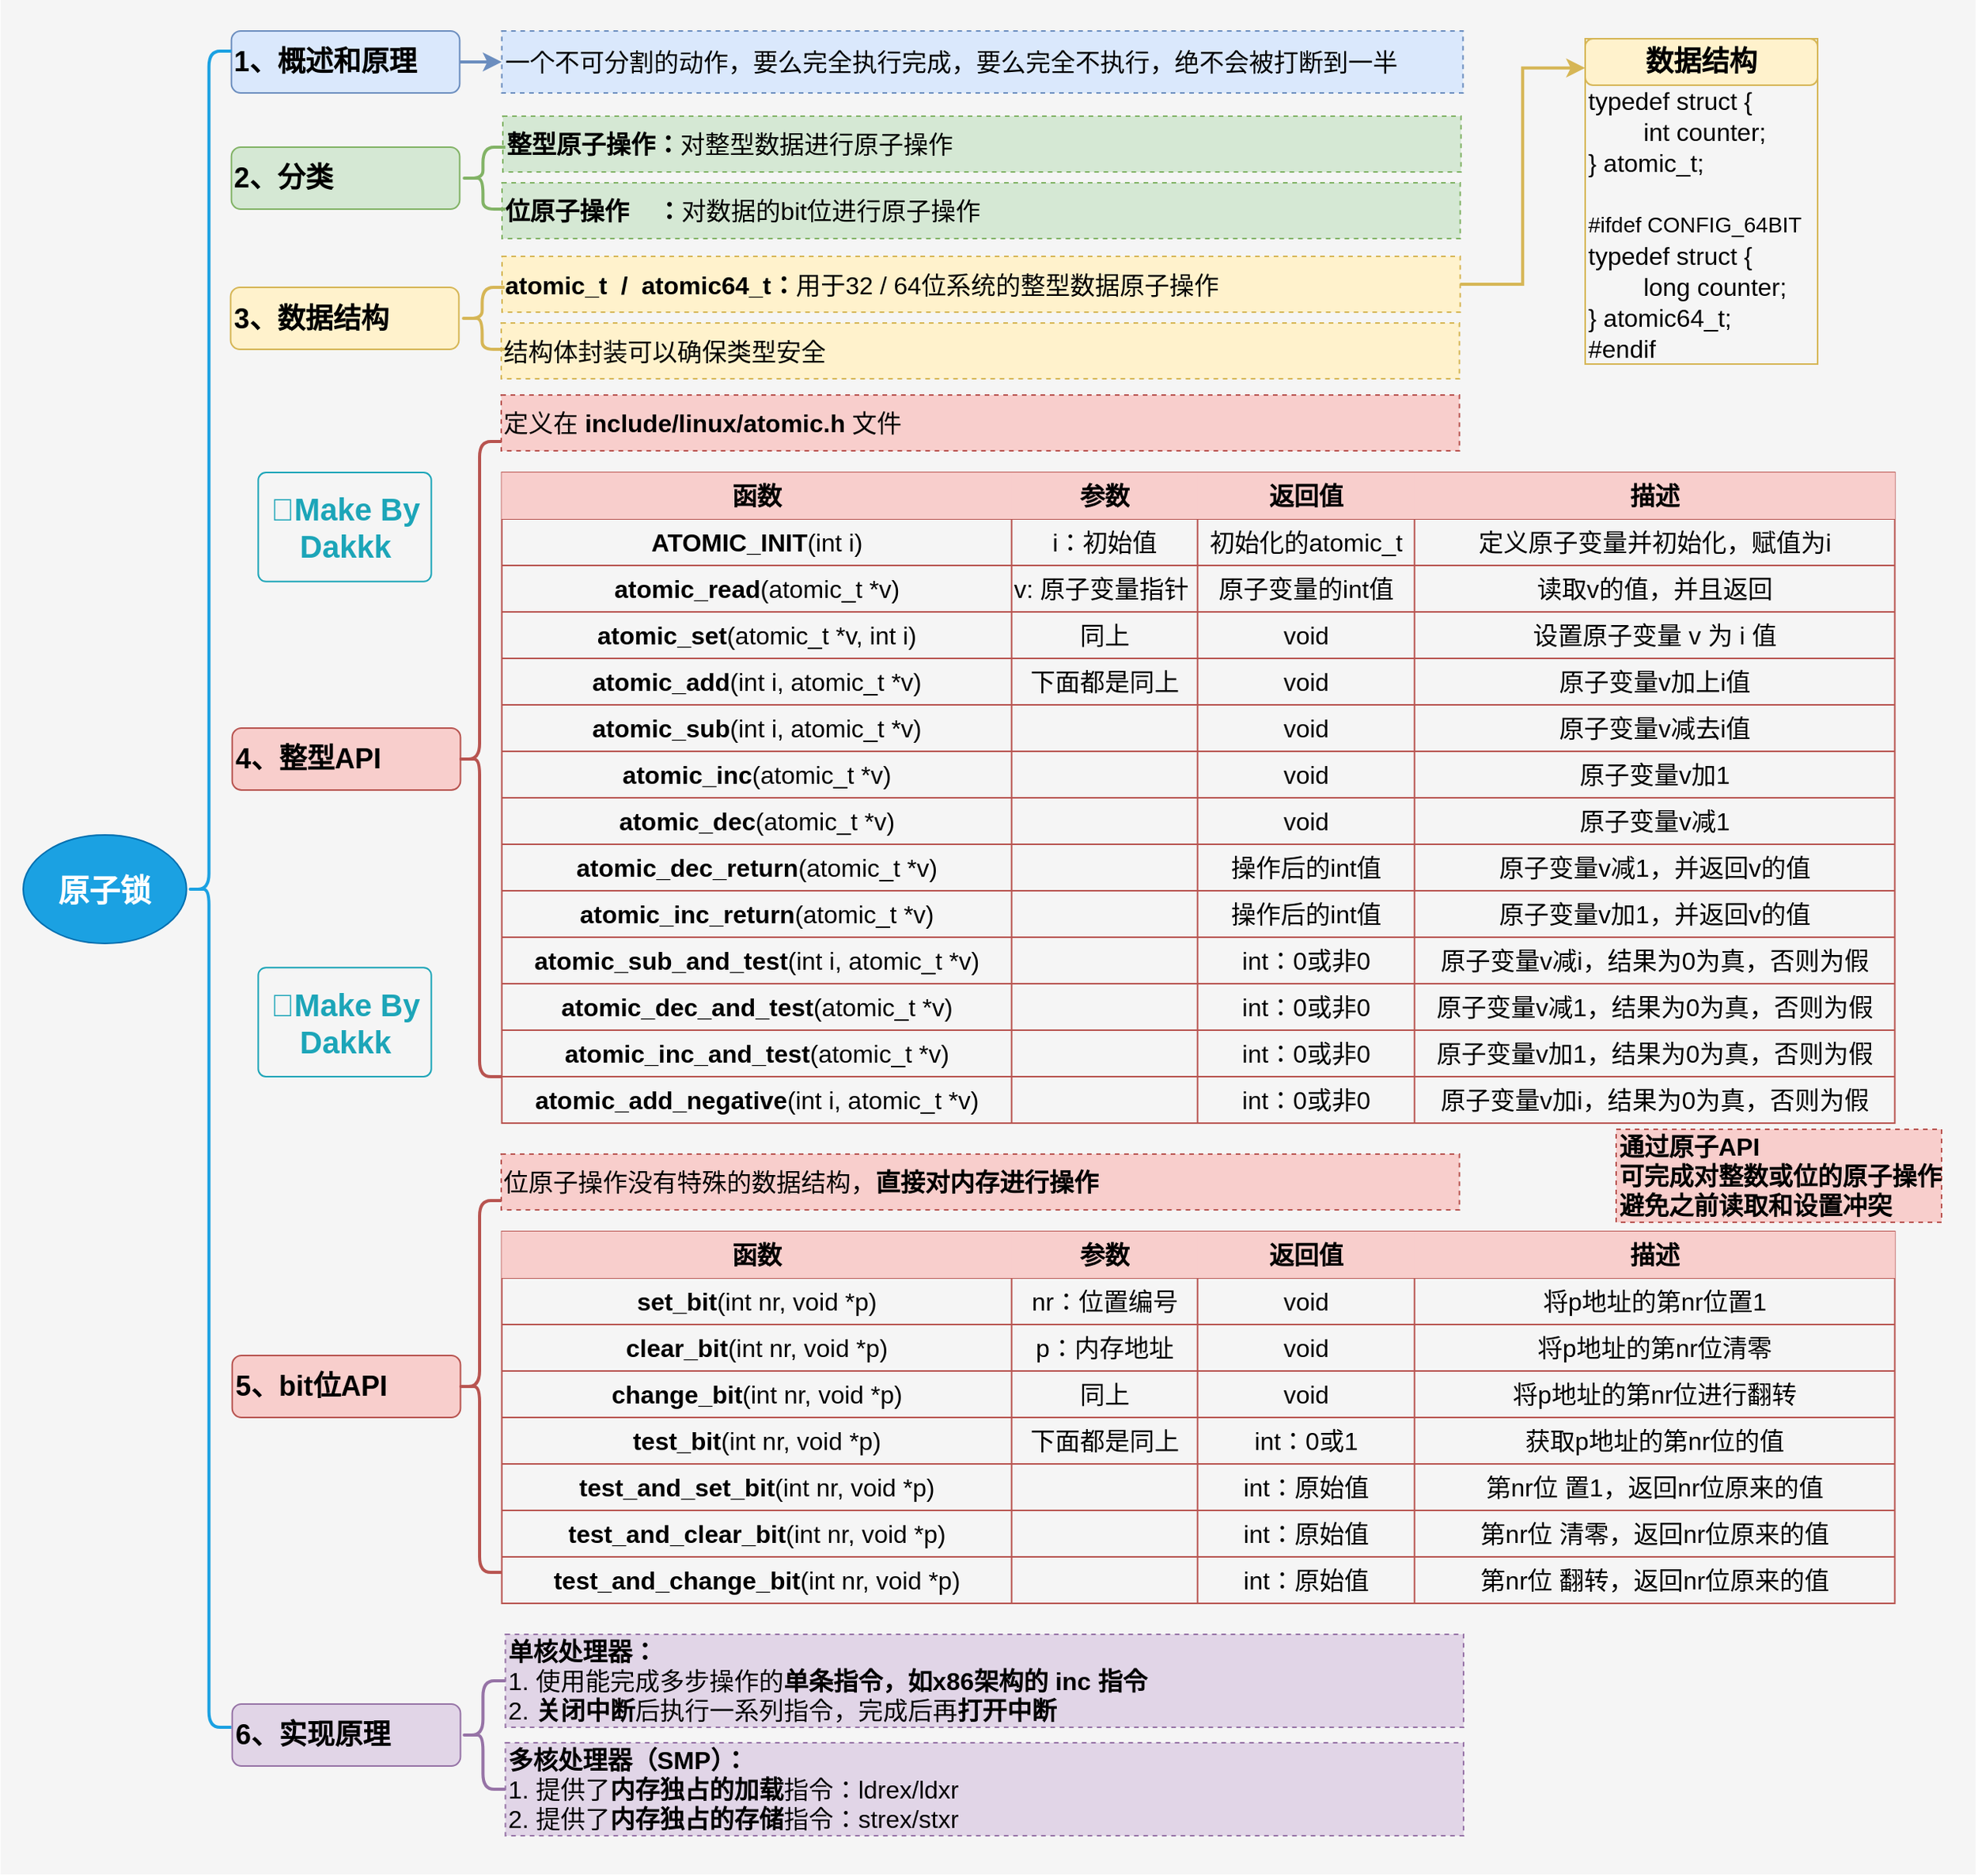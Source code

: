 <mxfile version="27.0.9">
  <diagram name="第 1 页" id="0YYJ3WNDVQ0fW1VofjjR">
    <mxGraphModel dx="2431" dy="1413" grid="1" gridSize="10" guides="1" tooltips="1" connect="1" arrows="1" fold="1" page="1" pageScale="1" pageWidth="1169" pageHeight="1654" math="0" shadow="0">
      <root>
        <mxCell id="0" />
        <mxCell id="1" parent="0" />
        <mxCell id="6PRzyqPz1Fcx_c-LDYBp-225" value="" style="rounded=0;whiteSpace=wrap;html=1;fillColor=#f5f5f5;fontColor=#333333;strokeColor=none;" vertex="1" parent="1">
          <mxGeometry x="85.34" y="110" width="1274.66" height="1210" as="geometry" />
        </mxCell>
        <mxCell id="6PRzyqPz1Fcx_c-LDYBp-34" style="edgeStyle=orthogonalEdgeStyle;rounded=0;orthogonalLoop=1;jettySize=auto;html=1;entryX=0;entryY=0.5;entryDx=0;entryDy=0;fillColor=#dae8fc;strokeColor=#6c8ebf;strokeWidth=2;" edge="1" parent="1" source="6PRzyqPz1Fcx_c-LDYBp-2" target="6PRzyqPz1Fcx_c-LDYBp-3">
          <mxGeometry relative="1" as="geometry" />
        </mxCell>
        <mxCell id="6PRzyqPz1Fcx_c-LDYBp-2" value="&lt;h2&gt;&lt;font style=&quot;font-size: 18px;&quot;&gt;1、概述和原理&lt;/font&gt;&lt;/h2&gt;" style="rounded=1;whiteSpace=wrap;html=1;fillColor=#dae8fc;strokeColor=#6c8ebf;fontStyle=1;align=left;" vertex="1" parent="1">
          <mxGeometry x="234.34" y="130" width="147.33" height="40" as="geometry" />
        </mxCell>
        <mxCell id="6PRzyqPz1Fcx_c-LDYBp-3" value="&lt;span style=&quot;font-size: 16px;&quot;&gt;一个不可分割的动作，要么完全执行完成，要么完全不执行，绝不会被打断到一半&lt;/span&gt;" style="text;html=1;align=left;verticalAlign=middle;whiteSpace=wrap;rounded=0;fillColor=#dae8fc;strokeColor=#6c8ebf;dashed=1;fontSize=14;" vertex="1" parent="1">
          <mxGeometry x="408.84" y="130" width="620.33" height="40" as="geometry" />
        </mxCell>
        <mxCell id="6PRzyqPz1Fcx_c-LDYBp-4" value="&lt;h1&gt;&lt;span style=&quot;font-size: 20px;&quot;&gt;原子锁&lt;/span&gt;&lt;/h1&gt;" style="ellipse;whiteSpace=wrap;html=1;fillColor=#1ba1e2;strokeColor=#006EAF;fontColor=#ffffff;fontStyle=1" vertex="1" parent="1">
          <mxGeometry x="100" y="649" width="105.34" height="70" as="geometry" />
        </mxCell>
        <mxCell id="6PRzyqPz1Fcx_c-LDYBp-5" value="" style="shape=curlyBracket;whiteSpace=wrap;html=1;rounded=1;labelPosition=left;verticalLabelPosition=middle;align=right;verticalAlign=middle;fillColor=#f5f5f5;strokeColor=#1BA1E2;strokeWidth=2;fontColor=#333333;" vertex="1" parent="1">
          <mxGeometry x="205.34" y="143" width="29" height="1082" as="geometry" />
        </mxCell>
        <mxCell id="6PRzyqPz1Fcx_c-LDYBp-8" value="&lt;h2&gt;4、整型API&lt;/h2&gt;" style="rounded=1;whiteSpace=wrap;html=1;fillColor=#f8cecc;strokeColor=#b85450;fontStyle=1;align=left;" vertex="1" parent="1">
          <mxGeometry x="234.85" y="580" width="147.33" height="40" as="geometry" />
        </mxCell>
        <mxCell id="6PRzyqPz1Fcx_c-LDYBp-10" value="" style="shape=curlyBracket;whiteSpace=wrap;html=1;rounded=1;labelPosition=left;verticalLabelPosition=middle;align=right;verticalAlign=middle;fillColor=#f8cecc;strokeColor=#b85450;strokeWidth=2;" vertex="1" parent="1">
          <mxGeometry x="380" y="395" width="29" height="410" as="geometry" />
        </mxCell>
        <mxCell id="6PRzyqPz1Fcx_c-LDYBp-11" value="&lt;font style=&quot;font-size: 20px;&quot;&gt;🌻Make By Dakkk&lt;/font&gt;" style="html=1;shadow=0;dashed=0;shape=mxgraph.bootstrap.rrect;rSize=5;strokeColor=#1CA5B8;strokeWidth=1;fillColor=none;fontColor=#1CA5B8;whiteSpace=wrap;align=center;verticalAlign=middle;spacingLeft=0;fontStyle=1;fontSize=16;spacing=5;" vertex="1" parent="1">
          <mxGeometry x="251.66" y="415" width="111.67" height="70.39" as="geometry" />
        </mxCell>
        <mxCell id="6PRzyqPz1Fcx_c-LDYBp-35" value="&lt;h2&gt;2、分类&lt;/h2&gt;" style="rounded=1;whiteSpace=wrap;html=1;fillColor=#d5e8d4;strokeColor=#82b366;fontStyle=1;align=left;" vertex="1" parent="1">
          <mxGeometry x="234.34" y="205" width="147.33" height="40" as="geometry" />
        </mxCell>
        <mxCell id="6PRzyqPz1Fcx_c-LDYBp-36" value="&lt;span style=&quot;font-size: 16px;&quot;&gt;&lt;b&gt;整型原子操作：&lt;/b&gt;对整型数据进行原子操作&lt;/span&gt;" style="text;html=1;align=left;verticalAlign=middle;whiteSpace=wrap;rounded=0;fillColor=#d5e8d4;strokeColor=#82b366;dashed=1;fontSize=14;" vertex="1" parent="1">
          <mxGeometry x="409.51" y="185" width="618.34" height="36" as="geometry" />
        </mxCell>
        <mxCell id="6PRzyqPz1Fcx_c-LDYBp-37" value="&lt;span style=&quot;font-size: 16px;&quot;&gt;&lt;b&gt;位原子操作&amp;nbsp; &amp;nbsp; ：&lt;/b&gt;对数据的bit位进行原子操作&lt;/span&gt;" style="text;html=1;align=left;verticalAlign=middle;whiteSpace=wrap;rounded=0;fillColor=#d5e8d4;strokeColor=#82b366;dashed=1;fontSize=14;" vertex="1" parent="1">
          <mxGeometry x="409.0" y="228" width="618.34" height="36" as="geometry" />
        </mxCell>
        <mxCell id="6PRzyqPz1Fcx_c-LDYBp-38" value="" style="shape=curlyBracket;whiteSpace=wrap;html=1;rounded=1;labelPosition=left;verticalLabelPosition=middle;align=right;verticalAlign=middle;fillColor=#d5e8d4;strokeColor=#82b366;strokeWidth=2;" vertex="1" parent="1">
          <mxGeometry x="382.18" y="205" width="29" height="40" as="geometry" />
        </mxCell>
        <mxCell id="6PRzyqPz1Fcx_c-LDYBp-39" value="&lt;h2&gt;3、数据结构&lt;/h2&gt;" style="rounded=1;whiteSpace=wrap;html=1;fillColor=#fff2cc;strokeColor=#d6b656;fontStyle=1;align=left;" vertex="1" parent="1">
          <mxGeometry x="233.83" y="295.5" width="147.33" height="40" as="geometry" />
        </mxCell>
        <mxCell id="6PRzyqPz1Fcx_c-LDYBp-40" value="&lt;span style=&quot;font-size: 16px;&quot;&gt;&lt;b&gt;atomic_t&amp;nbsp; /&amp;nbsp;&amp;nbsp;&lt;/b&gt;&lt;/span&gt;&lt;b style=&quot;font-size: 16px;&quot;&gt;atomic64_t&lt;/b&gt;&lt;span style=&quot;font-size: 16px;&quot;&gt;&lt;b&gt;：&lt;/b&gt;用于32 / 64位系统的整型数据原子操作&lt;/span&gt;" style="text;html=1;align=left;verticalAlign=middle;whiteSpace=wrap;rounded=0;fillColor=#fff2cc;strokeColor=#d6b656;dashed=1;fontSize=14;" vertex="1" parent="1">
          <mxGeometry x="409.0" y="275.5" width="618.34" height="36" as="geometry" />
        </mxCell>
        <mxCell id="6PRzyqPz1Fcx_c-LDYBp-41" value="&lt;span style=&quot;font-size: 16px;&quot;&gt;结构体封装可以确保类型安全&lt;/span&gt;" style="text;html=1;align=left;verticalAlign=middle;whiteSpace=wrap;rounded=0;fillColor=#fff2cc;strokeColor=#d6b656;dashed=1;fontSize=14;" vertex="1" parent="1">
          <mxGeometry x="408.49" y="318.5" width="618.34" height="36" as="geometry" />
        </mxCell>
        <mxCell id="6PRzyqPz1Fcx_c-LDYBp-42" value="" style="shape=curlyBracket;whiteSpace=wrap;html=1;rounded=1;labelPosition=left;verticalLabelPosition=middle;align=right;verticalAlign=middle;fillColor=#fff2cc;strokeColor=#d6b656;strokeWidth=2;" vertex="1" parent="1">
          <mxGeometry x="381.67" y="295.5" width="29" height="40" as="geometry" />
        </mxCell>
        <mxCell id="6PRzyqPz1Fcx_c-LDYBp-43" value="" style="rounded=0;whiteSpace=wrap;html=1;fillColor=none;strokeColor=#d6b656;" vertex="1" parent="1">
          <mxGeometry x="1108" y="135" width="150" height="210" as="geometry" />
        </mxCell>
        <mxCell id="6PRzyqPz1Fcx_c-LDYBp-44" value="&lt;span style=&quot;font-size: 18px;&quot;&gt;数据结构&lt;/span&gt;" style="html=1;shadow=0;dashed=0;shape=mxgraph.bootstrap.rrect;rSize=5;strokeColor=#d6b656;strokeWidth=1;fillColor=#fff2cc;whiteSpace=wrap;align=center;verticalAlign=middle;spacingLeft=0;fontStyle=1;fontSize=14;spacing=5;" vertex="1" parent="1">
          <mxGeometry x="1108" y="135" width="150" height="30" as="geometry" />
        </mxCell>
        <mxCell id="6PRzyqPz1Fcx_c-LDYBp-45" value="&lt;span style=&quot;font-size: 16px;&quot;&gt;typedef struct {&lt;/span&gt;" style="text;html=1;align=left;verticalAlign=middle;whiteSpace=wrap;rounded=0;dashed=1;fontSize=14;" vertex="1" parent="1">
          <mxGeometry x="1108" y="165" width="150" height="20" as="geometry" />
        </mxCell>
        <mxCell id="6PRzyqPz1Fcx_c-LDYBp-47" value="#ifdef CONFIG_64BIT" style="text;html=1;align=left;verticalAlign=middle;whiteSpace=wrap;rounded=0;dashed=1;fontSize=14;" vertex="1" parent="1">
          <mxGeometry x="1108" y="245" width="150" height="20" as="geometry" />
        </mxCell>
        <mxCell id="6PRzyqPz1Fcx_c-LDYBp-48" value="&lt;span style=&quot;font-size: 16px; white-space: pre;&quot;&gt;&lt;span style=&quot;white-space: pre;&quot;&gt;&#x9;&lt;/span&gt;long counter;&lt;/span&gt;" style="text;html=1;align=left;verticalAlign=middle;whiteSpace=wrap;rounded=0;dashed=1;fontSize=14;" vertex="1" parent="1">
          <mxGeometry x="1108" y="285" width="150" height="20" as="geometry" />
        </mxCell>
        <mxCell id="6PRzyqPz1Fcx_c-LDYBp-49" value="&lt;font style=&quot;font-size: 16px;&quot;&gt;} atomic64_t;&lt;/font&gt;" style="text;html=1;align=left;verticalAlign=middle;whiteSpace=wrap;rounded=0;dashed=1;fontSize=14;" vertex="1" parent="1">
          <mxGeometry x="1108" y="305" width="150" height="20" as="geometry" />
        </mxCell>
        <mxCell id="6PRzyqPz1Fcx_c-LDYBp-50" value="&lt;span style=&quot;font-size: 16px;&quot;&gt;} atomic_t;&lt;/span&gt;" style="text;html=1;align=left;verticalAlign=middle;whiteSpace=wrap;rounded=0;dashed=1;fontSize=14;" vertex="1" parent="1">
          <mxGeometry x="1108" y="205" width="150" height="20" as="geometry" />
        </mxCell>
        <mxCell id="6PRzyqPz1Fcx_c-LDYBp-51" value="&lt;font style=&quot;font-size: 16px;&quot;&gt;typedef struct {&lt;/font&gt;" style="text;html=1;align=left;verticalAlign=middle;whiteSpace=wrap;rounded=0;dashed=1;fontSize=14;" vertex="1" parent="1">
          <mxGeometry x="1108" y="265" width="150" height="20" as="geometry" />
        </mxCell>
        <mxCell id="6PRzyqPz1Fcx_c-LDYBp-52" value="&lt;span style=&quot;font-size: 16px;&quot;&gt;#endif&lt;/span&gt;" style="text;html=1;align=left;verticalAlign=middle;whiteSpace=wrap;rounded=0;dashed=1;fontSize=14;" vertex="1" parent="1">
          <mxGeometry x="1108" y="325" width="150" height="20" as="geometry" />
        </mxCell>
        <mxCell id="6PRzyqPz1Fcx_c-LDYBp-53" value="&lt;span style=&quot;font-size: 16px;&quot;&gt;&lt;span style=&quot;white-space: pre;&quot;&gt;&#x9;&lt;/span&gt;int counter;&lt;/span&gt;" style="text;html=1;align=left;verticalAlign=middle;whiteSpace=wrap;rounded=0;dashed=1;fontSize=14;" vertex="1" parent="1">
          <mxGeometry x="1108" y="185" width="150" height="20" as="geometry" />
        </mxCell>
        <mxCell id="6PRzyqPz1Fcx_c-LDYBp-55" style="edgeStyle=orthogonalEdgeStyle;rounded=0;orthogonalLoop=1;jettySize=auto;html=1;entryX=0;entryY=0.09;entryDx=0;entryDy=0;entryPerimeter=0;fillColor=#fff2cc;strokeColor=#d6b656;strokeWidth=2;" edge="1" parent="1" source="6PRzyqPz1Fcx_c-LDYBp-40" target="6PRzyqPz1Fcx_c-LDYBp-43">
          <mxGeometry relative="1" as="geometry" />
        </mxCell>
        <mxCell id="6PRzyqPz1Fcx_c-LDYBp-56" value="" style="shape=table;startSize=0;container=1;collapsible=0;childLayout=tableLayout;fillColor=none;strokeColor=#b85450;" vertex="1" parent="1">
          <mxGeometry x="408.84" y="415" width="898.96" height="420" as="geometry" />
        </mxCell>
        <mxCell id="6PRzyqPz1Fcx_c-LDYBp-57" value="" style="shape=tableRow;horizontal=0;startSize=0;swimlaneHead=0;swimlaneBody=0;strokeColor=#b85450;top=0;left=0;bottom=0;right=0;collapsible=0;dropTarget=0;fillColor=#f8cecc;points=[[0,0.5],[1,0.5]];portConstraint=eastwest;" vertex="1" parent="6PRzyqPz1Fcx_c-LDYBp-56">
          <mxGeometry width="898.96" height="30" as="geometry" />
        </mxCell>
        <mxCell id="6PRzyqPz1Fcx_c-LDYBp-58" value="函数" style="shape=partialRectangle;html=1;whiteSpace=wrap;connectable=0;strokeColor=#b85450;overflow=hidden;fillColor=#f8cecc;top=0;left=0;bottom=0;right=0;pointerEvents=1;fontSize=16;fontStyle=1" vertex="1" parent="6PRzyqPz1Fcx_c-LDYBp-57">
          <mxGeometry width="329" height="30" as="geometry">
            <mxRectangle width="329" height="30" as="alternateBounds" />
          </mxGeometry>
        </mxCell>
        <mxCell id="6PRzyqPz1Fcx_c-LDYBp-59" value="参数" style="shape=partialRectangle;html=1;whiteSpace=wrap;connectable=0;strokeColor=#b85450;overflow=hidden;fillColor=#f8cecc;top=0;left=0;bottom=0;right=0;pointerEvents=1;fontSize=16;fontStyle=1" vertex="1" parent="6PRzyqPz1Fcx_c-LDYBp-57">
          <mxGeometry x="329" width="120" height="30" as="geometry">
            <mxRectangle width="120" height="30" as="alternateBounds" />
          </mxGeometry>
        </mxCell>
        <mxCell id="6PRzyqPz1Fcx_c-LDYBp-60" value="返回值" style="shape=partialRectangle;html=1;whiteSpace=wrap;connectable=0;strokeColor=#b85450;overflow=hidden;fillColor=#f8cecc;top=0;left=0;bottom=0;right=0;pointerEvents=1;fontSize=16;fontStyle=1" vertex="1" parent="6PRzyqPz1Fcx_c-LDYBp-57">
          <mxGeometry x="449" width="140" height="30" as="geometry">
            <mxRectangle width="140" height="30" as="alternateBounds" />
          </mxGeometry>
        </mxCell>
        <mxCell id="6PRzyqPz1Fcx_c-LDYBp-61" value="描述" style="shape=partialRectangle;html=1;whiteSpace=wrap;connectable=0;strokeColor=#000000;overflow=hidden;fillColor=#f8cecc;top=0;left=0;bottom=0;right=0;pointerEvents=1;fontSize=16;fontStyle=1" vertex="1" parent="6PRzyqPz1Fcx_c-LDYBp-57">
          <mxGeometry x="589" width="310" height="30" as="geometry">
            <mxRectangle width="310" height="30" as="alternateBounds" />
          </mxGeometry>
        </mxCell>
        <mxCell id="6PRzyqPz1Fcx_c-LDYBp-62" value="" style="shape=tableRow;horizontal=0;startSize=0;swimlaneHead=0;swimlaneBody=0;strokeColor=inherit;top=0;left=0;bottom=0;right=0;collapsible=0;dropTarget=0;fillColor=none;points=[[0,0.5],[1,0.5]];portConstraint=eastwest;" vertex="1" parent="6PRzyqPz1Fcx_c-LDYBp-56">
          <mxGeometry y="30" width="898.96" height="30" as="geometry" />
        </mxCell>
        <mxCell id="6PRzyqPz1Fcx_c-LDYBp-63" value="&lt;b&gt;ATOMIC_INIT&lt;/b&gt;(int i)" style="shape=partialRectangle;html=1;whiteSpace=wrap;connectable=0;strokeColor=inherit;overflow=hidden;fillColor=none;top=0;left=0;bottom=0;right=0;pointerEvents=1;fontSize=16;align=center;" vertex="1" parent="6PRzyqPz1Fcx_c-LDYBp-62">
          <mxGeometry width="329" height="30" as="geometry">
            <mxRectangle width="329" height="30" as="alternateBounds" />
          </mxGeometry>
        </mxCell>
        <mxCell id="6PRzyqPz1Fcx_c-LDYBp-64" value="i：初始值" style="shape=partialRectangle;html=1;whiteSpace=wrap;connectable=0;strokeColor=inherit;overflow=hidden;fillColor=none;top=0;left=0;bottom=0;right=0;pointerEvents=1;fontSize=16;" vertex="1" parent="6PRzyqPz1Fcx_c-LDYBp-62">
          <mxGeometry x="329" width="120" height="30" as="geometry">
            <mxRectangle width="120" height="30" as="alternateBounds" />
          </mxGeometry>
        </mxCell>
        <mxCell id="6PRzyqPz1Fcx_c-LDYBp-65" value="初始化的atomic_t" style="shape=partialRectangle;html=1;whiteSpace=wrap;connectable=0;strokeColor=inherit;overflow=hidden;fillColor=none;top=0;left=0;bottom=0;right=0;pointerEvents=1;fontSize=16;" vertex="1" parent="6PRzyqPz1Fcx_c-LDYBp-62">
          <mxGeometry x="449" width="140" height="30" as="geometry">
            <mxRectangle width="140" height="30" as="alternateBounds" />
          </mxGeometry>
        </mxCell>
        <mxCell id="6PRzyqPz1Fcx_c-LDYBp-66" value="定义原子变量并初始化，赋值为i" style="shape=partialRectangle;html=1;whiteSpace=wrap;connectable=0;strokeColor=inherit;overflow=hidden;fillColor=none;top=0;left=0;bottom=0;right=0;pointerEvents=1;fontSize=16;" vertex="1" parent="6PRzyqPz1Fcx_c-LDYBp-62">
          <mxGeometry x="589" width="310" height="30" as="geometry">
            <mxRectangle width="310" height="30" as="alternateBounds" />
          </mxGeometry>
        </mxCell>
        <mxCell id="6PRzyqPz1Fcx_c-LDYBp-67" value="" style="shape=tableRow;horizontal=0;startSize=0;swimlaneHead=0;swimlaneBody=0;strokeColor=inherit;top=0;left=0;bottom=0;right=0;collapsible=0;dropTarget=0;fillColor=none;points=[[0,0.5],[1,0.5]];portConstraint=eastwest;" vertex="1" parent="6PRzyqPz1Fcx_c-LDYBp-56">
          <mxGeometry y="60" width="898.96" height="30" as="geometry" />
        </mxCell>
        <mxCell id="6PRzyqPz1Fcx_c-LDYBp-68" value="&lt;b&gt;atomic_read&lt;/b&gt;(atomic_t *v)" style="shape=partialRectangle;html=1;whiteSpace=wrap;connectable=0;strokeColor=inherit;overflow=hidden;fillColor=none;top=0;left=0;bottom=0;right=0;pointerEvents=1;fontSize=16;align=center;" vertex="1" parent="6PRzyqPz1Fcx_c-LDYBp-67">
          <mxGeometry width="329" height="30" as="geometry">
            <mxRectangle width="329" height="30" as="alternateBounds" />
          </mxGeometry>
        </mxCell>
        <mxCell id="6PRzyqPz1Fcx_c-LDYBp-69" value="v: 原子变量指针&amp;nbsp;" style="shape=partialRectangle;html=1;whiteSpace=wrap;connectable=0;strokeColor=inherit;overflow=hidden;fillColor=none;top=0;left=0;bottom=0;right=0;pointerEvents=1;fontSize=16;" vertex="1" parent="6PRzyqPz1Fcx_c-LDYBp-67">
          <mxGeometry x="329" width="120" height="30" as="geometry">
            <mxRectangle width="120" height="30" as="alternateBounds" />
          </mxGeometry>
        </mxCell>
        <mxCell id="6PRzyqPz1Fcx_c-LDYBp-70" value="原子变量的int值" style="shape=partialRectangle;html=1;whiteSpace=wrap;connectable=0;strokeColor=inherit;overflow=hidden;fillColor=none;top=0;left=0;bottom=0;right=0;pointerEvents=1;fontSize=16;" vertex="1" parent="6PRzyqPz1Fcx_c-LDYBp-67">
          <mxGeometry x="449" width="140" height="30" as="geometry">
            <mxRectangle width="140" height="30" as="alternateBounds" />
          </mxGeometry>
        </mxCell>
        <mxCell id="6PRzyqPz1Fcx_c-LDYBp-71" value="读取v的值，并且返回" style="shape=partialRectangle;html=1;whiteSpace=wrap;connectable=0;strokeColor=inherit;overflow=hidden;fillColor=none;top=0;left=0;bottom=0;right=0;pointerEvents=1;fontSize=16;" vertex="1" parent="6PRzyqPz1Fcx_c-LDYBp-67">
          <mxGeometry x="589" width="310" height="30" as="geometry">
            <mxRectangle width="310" height="30" as="alternateBounds" />
          </mxGeometry>
        </mxCell>
        <mxCell id="6PRzyqPz1Fcx_c-LDYBp-72" value="" style="shape=tableRow;horizontal=0;startSize=0;swimlaneHead=0;swimlaneBody=0;strokeColor=inherit;top=0;left=0;bottom=0;right=0;collapsible=0;dropTarget=0;fillColor=none;points=[[0,0.5],[1,0.5]];portConstraint=eastwest;" vertex="1" parent="6PRzyqPz1Fcx_c-LDYBp-56">
          <mxGeometry y="90" width="898.96" height="30" as="geometry" />
        </mxCell>
        <mxCell id="6PRzyqPz1Fcx_c-LDYBp-73" value="&lt;b&gt;atomic_set&lt;/b&gt;(atomic_t *v, int i)" style="shape=partialRectangle;html=1;whiteSpace=wrap;connectable=0;strokeColor=inherit;overflow=hidden;fillColor=none;top=0;left=0;bottom=0;right=0;pointerEvents=1;fontSize=16;align=center;" vertex="1" parent="6PRzyqPz1Fcx_c-LDYBp-72">
          <mxGeometry width="329" height="30" as="geometry">
            <mxRectangle width="329" height="30" as="alternateBounds" />
          </mxGeometry>
        </mxCell>
        <mxCell id="6PRzyqPz1Fcx_c-LDYBp-74" value="同上" style="shape=partialRectangle;html=1;whiteSpace=wrap;connectable=0;strokeColor=inherit;overflow=hidden;fillColor=none;top=0;left=0;bottom=0;right=0;pointerEvents=1;fontSize=16;" vertex="1" parent="6PRzyqPz1Fcx_c-LDYBp-72">
          <mxGeometry x="329" width="120" height="30" as="geometry">
            <mxRectangle width="120" height="30" as="alternateBounds" />
          </mxGeometry>
        </mxCell>
        <mxCell id="6PRzyqPz1Fcx_c-LDYBp-75" value="void" style="shape=partialRectangle;html=1;whiteSpace=wrap;connectable=0;strokeColor=inherit;overflow=hidden;fillColor=none;top=0;left=0;bottom=0;right=0;pointerEvents=1;fontSize=16;" vertex="1" parent="6PRzyqPz1Fcx_c-LDYBp-72">
          <mxGeometry x="449" width="140" height="30" as="geometry">
            <mxRectangle width="140" height="30" as="alternateBounds" />
          </mxGeometry>
        </mxCell>
        <mxCell id="6PRzyqPz1Fcx_c-LDYBp-76" value="设置原子变量 v 为 i 值" style="shape=partialRectangle;html=1;whiteSpace=wrap;connectable=0;strokeColor=inherit;overflow=hidden;fillColor=none;top=0;left=0;bottom=0;right=0;pointerEvents=1;fontSize=16;" vertex="1" parent="6PRzyqPz1Fcx_c-LDYBp-72">
          <mxGeometry x="589" width="310" height="30" as="geometry">
            <mxRectangle width="310" height="30" as="alternateBounds" />
          </mxGeometry>
        </mxCell>
        <mxCell id="6PRzyqPz1Fcx_c-LDYBp-77" value="" style="shape=tableRow;horizontal=0;startSize=0;swimlaneHead=0;swimlaneBody=0;strokeColor=inherit;top=0;left=0;bottom=0;right=0;collapsible=0;dropTarget=0;fillColor=none;points=[[0,0.5],[1,0.5]];portConstraint=eastwest;" vertex="1" parent="6PRzyqPz1Fcx_c-LDYBp-56">
          <mxGeometry y="120" width="898.96" height="30" as="geometry" />
        </mxCell>
        <mxCell id="6PRzyqPz1Fcx_c-LDYBp-78" value="&lt;b&gt;atomic_add&lt;/b&gt;(int i, atomic_t *v)" style="shape=partialRectangle;html=1;whiteSpace=wrap;connectable=0;strokeColor=inherit;overflow=hidden;fillColor=none;top=0;left=0;bottom=0;right=0;pointerEvents=1;fontSize=16;align=center;" vertex="1" parent="6PRzyqPz1Fcx_c-LDYBp-77">
          <mxGeometry width="329" height="30" as="geometry">
            <mxRectangle width="329" height="30" as="alternateBounds" />
          </mxGeometry>
        </mxCell>
        <mxCell id="6PRzyqPz1Fcx_c-LDYBp-79" value="下面都是同上" style="shape=partialRectangle;html=1;whiteSpace=wrap;connectable=0;strokeColor=inherit;overflow=hidden;fillColor=none;top=0;left=0;bottom=0;right=0;pointerEvents=1;fontSize=16;" vertex="1" parent="6PRzyqPz1Fcx_c-LDYBp-77">
          <mxGeometry x="329" width="120" height="30" as="geometry">
            <mxRectangle width="120" height="30" as="alternateBounds" />
          </mxGeometry>
        </mxCell>
        <mxCell id="6PRzyqPz1Fcx_c-LDYBp-80" value="void" style="shape=partialRectangle;html=1;whiteSpace=wrap;connectable=0;strokeColor=inherit;overflow=hidden;fillColor=none;top=0;left=0;bottom=0;right=0;pointerEvents=1;fontSize=16;" vertex="1" parent="6PRzyqPz1Fcx_c-LDYBp-77">
          <mxGeometry x="449" width="140" height="30" as="geometry">
            <mxRectangle width="140" height="30" as="alternateBounds" />
          </mxGeometry>
        </mxCell>
        <mxCell id="6PRzyqPz1Fcx_c-LDYBp-81" value="原子变量v加上i值" style="shape=partialRectangle;html=1;whiteSpace=wrap;connectable=0;strokeColor=inherit;overflow=hidden;fillColor=none;top=0;left=0;bottom=0;right=0;pointerEvents=1;fontSize=16;" vertex="1" parent="6PRzyqPz1Fcx_c-LDYBp-77">
          <mxGeometry x="589" width="310" height="30" as="geometry">
            <mxRectangle width="310" height="30" as="alternateBounds" />
          </mxGeometry>
        </mxCell>
        <mxCell id="6PRzyqPz1Fcx_c-LDYBp-82" value="" style="shape=tableRow;horizontal=0;startSize=0;swimlaneHead=0;swimlaneBody=0;strokeColor=inherit;top=0;left=0;bottom=0;right=0;collapsible=0;dropTarget=0;fillColor=none;points=[[0,0.5],[1,0.5]];portConstraint=eastwest;" vertex="1" parent="6PRzyqPz1Fcx_c-LDYBp-56">
          <mxGeometry y="150" width="898.96" height="30" as="geometry" />
        </mxCell>
        <mxCell id="6PRzyqPz1Fcx_c-LDYBp-83" value="&lt;b&gt;atomic_sub&lt;/b&gt;(int i, atomic_t *v)" style="shape=partialRectangle;html=1;whiteSpace=wrap;connectable=0;strokeColor=inherit;overflow=hidden;fillColor=none;top=0;left=0;bottom=0;right=0;pointerEvents=1;fontSize=16;align=center;" vertex="1" parent="6PRzyqPz1Fcx_c-LDYBp-82">
          <mxGeometry width="329" height="30" as="geometry">
            <mxRectangle width="329" height="30" as="alternateBounds" />
          </mxGeometry>
        </mxCell>
        <mxCell id="6PRzyqPz1Fcx_c-LDYBp-84" value="" style="shape=partialRectangle;html=1;whiteSpace=wrap;connectable=0;strokeColor=inherit;overflow=hidden;fillColor=none;top=0;left=0;bottom=0;right=0;pointerEvents=1;fontSize=16;" vertex="1" parent="6PRzyqPz1Fcx_c-LDYBp-82">
          <mxGeometry x="329" width="120" height="30" as="geometry">
            <mxRectangle width="120" height="30" as="alternateBounds" />
          </mxGeometry>
        </mxCell>
        <mxCell id="6PRzyqPz1Fcx_c-LDYBp-85" value="void" style="shape=partialRectangle;html=1;whiteSpace=wrap;connectable=0;strokeColor=inherit;overflow=hidden;fillColor=none;top=0;left=0;bottom=0;right=0;pointerEvents=1;fontSize=16;" vertex="1" parent="6PRzyqPz1Fcx_c-LDYBp-82">
          <mxGeometry x="449" width="140" height="30" as="geometry">
            <mxRectangle width="140" height="30" as="alternateBounds" />
          </mxGeometry>
        </mxCell>
        <mxCell id="6PRzyqPz1Fcx_c-LDYBp-86" value="原子变量v减去i值" style="shape=partialRectangle;html=1;whiteSpace=wrap;connectable=0;strokeColor=inherit;overflow=hidden;fillColor=none;top=0;left=0;bottom=0;right=0;pointerEvents=1;fontSize=16;" vertex="1" parent="6PRzyqPz1Fcx_c-LDYBp-82">
          <mxGeometry x="589" width="310" height="30" as="geometry">
            <mxRectangle width="310" height="30" as="alternateBounds" />
          </mxGeometry>
        </mxCell>
        <mxCell id="6PRzyqPz1Fcx_c-LDYBp-87" value="" style="shape=tableRow;horizontal=0;startSize=0;swimlaneHead=0;swimlaneBody=0;strokeColor=inherit;top=0;left=0;bottom=0;right=0;collapsible=0;dropTarget=0;fillColor=none;points=[[0,0.5],[1,0.5]];portConstraint=eastwest;" vertex="1" parent="6PRzyqPz1Fcx_c-LDYBp-56">
          <mxGeometry y="180" width="898.96" height="30" as="geometry" />
        </mxCell>
        <mxCell id="6PRzyqPz1Fcx_c-LDYBp-88" value="&lt;b&gt;atomic_inc&lt;/b&gt;(atomic_t *v)" style="shape=partialRectangle;html=1;whiteSpace=wrap;connectable=0;strokeColor=inherit;overflow=hidden;fillColor=none;top=0;left=0;bottom=0;right=0;pointerEvents=1;fontSize=16;align=center;" vertex="1" parent="6PRzyqPz1Fcx_c-LDYBp-87">
          <mxGeometry width="329" height="30" as="geometry">
            <mxRectangle width="329" height="30" as="alternateBounds" />
          </mxGeometry>
        </mxCell>
        <mxCell id="6PRzyqPz1Fcx_c-LDYBp-89" value="" style="shape=partialRectangle;html=1;whiteSpace=wrap;connectable=0;strokeColor=inherit;overflow=hidden;fillColor=none;top=0;left=0;bottom=0;right=0;pointerEvents=1;fontSize=16;" vertex="1" parent="6PRzyqPz1Fcx_c-LDYBp-87">
          <mxGeometry x="329" width="120" height="30" as="geometry">
            <mxRectangle width="120" height="30" as="alternateBounds" />
          </mxGeometry>
        </mxCell>
        <mxCell id="6PRzyqPz1Fcx_c-LDYBp-90" value="void" style="shape=partialRectangle;html=1;whiteSpace=wrap;connectable=0;strokeColor=inherit;overflow=hidden;fillColor=none;top=0;left=0;bottom=0;right=0;pointerEvents=1;fontSize=16;" vertex="1" parent="6PRzyqPz1Fcx_c-LDYBp-87">
          <mxGeometry x="449" width="140" height="30" as="geometry">
            <mxRectangle width="140" height="30" as="alternateBounds" />
          </mxGeometry>
        </mxCell>
        <mxCell id="6PRzyqPz1Fcx_c-LDYBp-91" value="原子变量v加1" style="shape=partialRectangle;html=1;whiteSpace=wrap;connectable=0;strokeColor=inherit;overflow=hidden;fillColor=none;top=0;left=0;bottom=0;right=0;pointerEvents=1;fontSize=16;" vertex="1" parent="6PRzyqPz1Fcx_c-LDYBp-87">
          <mxGeometry x="589" width="310" height="30" as="geometry">
            <mxRectangle width="310" height="30" as="alternateBounds" />
          </mxGeometry>
        </mxCell>
        <mxCell id="6PRzyqPz1Fcx_c-LDYBp-92" value="" style="shape=tableRow;horizontal=0;startSize=0;swimlaneHead=0;swimlaneBody=0;strokeColor=inherit;top=0;left=0;bottom=0;right=0;collapsible=0;dropTarget=0;fillColor=none;points=[[0,0.5],[1,0.5]];portConstraint=eastwest;" vertex="1" parent="6PRzyqPz1Fcx_c-LDYBp-56">
          <mxGeometry y="210" width="898.96" height="30" as="geometry" />
        </mxCell>
        <mxCell id="6PRzyqPz1Fcx_c-LDYBp-93" value="&lt;b&gt;atomic_dec&lt;/b&gt;(atomic_t *v)" style="shape=partialRectangle;html=1;whiteSpace=wrap;connectable=0;strokeColor=inherit;overflow=hidden;fillColor=none;top=0;left=0;bottom=0;right=0;pointerEvents=1;fontSize=16;align=center;" vertex="1" parent="6PRzyqPz1Fcx_c-LDYBp-92">
          <mxGeometry width="329" height="30" as="geometry">
            <mxRectangle width="329" height="30" as="alternateBounds" />
          </mxGeometry>
        </mxCell>
        <mxCell id="6PRzyqPz1Fcx_c-LDYBp-94" value="" style="shape=partialRectangle;html=1;whiteSpace=wrap;connectable=0;strokeColor=inherit;overflow=hidden;fillColor=none;top=0;left=0;bottom=0;right=0;pointerEvents=1;fontSize=16;" vertex="1" parent="6PRzyqPz1Fcx_c-LDYBp-92">
          <mxGeometry x="329" width="120" height="30" as="geometry">
            <mxRectangle width="120" height="30" as="alternateBounds" />
          </mxGeometry>
        </mxCell>
        <mxCell id="6PRzyqPz1Fcx_c-LDYBp-95" value="void" style="shape=partialRectangle;html=1;whiteSpace=wrap;connectable=0;strokeColor=inherit;overflow=hidden;fillColor=none;top=0;left=0;bottom=0;right=0;pointerEvents=1;fontSize=16;" vertex="1" parent="6PRzyqPz1Fcx_c-LDYBp-92">
          <mxGeometry x="449" width="140" height="30" as="geometry">
            <mxRectangle width="140" height="30" as="alternateBounds" />
          </mxGeometry>
        </mxCell>
        <mxCell id="6PRzyqPz1Fcx_c-LDYBp-96" value="原子变量v减1" style="shape=partialRectangle;html=1;whiteSpace=wrap;connectable=0;strokeColor=inherit;overflow=hidden;fillColor=none;top=0;left=0;bottom=0;right=0;pointerEvents=1;fontSize=16;" vertex="1" parent="6PRzyqPz1Fcx_c-LDYBp-92">
          <mxGeometry x="589" width="310" height="30" as="geometry">
            <mxRectangle width="310" height="30" as="alternateBounds" />
          </mxGeometry>
        </mxCell>
        <mxCell id="6PRzyqPz1Fcx_c-LDYBp-97" value="" style="shape=tableRow;horizontal=0;startSize=0;swimlaneHead=0;swimlaneBody=0;strokeColor=inherit;top=0;left=0;bottom=0;right=0;collapsible=0;dropTarget=0;fillColor=none;points=[[0,0.5],[1,0.5]];portConstraint=eastwest;" vertex="1" parent="6PRzyqPz1Fcx_c-LDYBp-56">
          <mxGeometry y="240" width="898.96" height="30" as="geometry" />
        </mxCell>
        <mxCell id="6PRzyqPz1Fcx_c-LDYBp-98" value="&lt;b&gt;atomic_dec_return&lt;/b&gt;(atomic_t *v)" style="shape=partialRectangle;html=1;whiteSpace=wrap;connectable=0;strokeColor=inherit;overflow=hidden;fillColor=none;top=0;left=0;bottom=0;right=0;pointerEvents=1;fontSize=16;align=center;" vertex="1" parent="6PRzyqPz1Fcx_c-LDYBp-97">
          <mxGeometry width="329" height="30" as="geometry">
            <mxRectangle width="329" height="30" as="alternateBounds" />
          </mxGeometry>
        </mxCell>
        <mxCell id="6PRzyqPz1Fcx_c-LDYBp-99" value="" style="shape=partialRectangle;html=1;whiteSpace=wrap;connectable=0;strokeColor=inherit;overflow=hidden;fillColor=none;top=0;left=0;bottom=0;right=0;pointerEvents=1;fontSize=16;" vertex="1" parent="6PRzyqPz1Fcx_c-LDYBp-97">
          <mxGeometry x="329" width="120" height="30" as="geometry">
            <mxRectangle width="120" height="30" as="alternateBounds" />
          </mxGeometry>
        </mxCell>
        <mxCell id="6PRzyqPz1Fcx_c-LDYBp-100" value="操作后的int值" style="shape=partialRectangle;html=1;whiteSpace=wrap;connectable=0;strokeColor=inherit;overflow=hidden;fillColor=none;top=0;left=0;bottom=0;right=0;pointerEvents=1;fontSize=16;" vertex="1" parent="6PRzyqPz1Fcx_c-LDYBp-97">
          <mxGeometry x="449" width="140" height="30" as="geometry">
            <mxRectangle width="140" height="30" as="alternateBounds" />
          </mxGeometry>
        </mxCell>
        <mxCell id="6PRzyqPz1Fcx_c-LDYBp-101" value="原子变量v减1，并返回v的值" style="shape=partialRectangle;html=1;whiteSpace=wrap;connectable=0;strokeColor=inherit;overflow=hidden;fillColor=none;top=0;left=0;bottom=0;right=0;pointerEvents=1;fontSize=16;" vertex="1" parent="6PRzyqPz1Fcx_c-LDYBp-97">
          <mxGeometry x="589" width="310" height="30" as="geometry">
            <mxRectangle width="310" height="30" as="alternateBounds" />
          </mxGeometry>
        </mxCell>
        <mxCell id="6PRzyqPz1Fcx_c-LDYBp-102" value="" style="shape=tableRow;horizontal=0;startSize=0;swimlaneHead=0;swimlaneBody=0;strokeColor=inherit;top=0;left=0;bottom=0;right=0;collapsible=0;dropTarget=0;fillColor=none;points=[[0,0.5],[1,0.5]];portConstraint=eastwest;" vertex="1" parent="6PRzyqPz1Fcx_c-LDYBp-56">
          <mxGeometry y="270" width="898.96" height="30" as="geometry" />
        </mxCell>
        <mxCell id="6PRzyqPz1Fcx_c-LDYBp-103" value="&lt;b&gt;atomic_inc_return&lt;/b&gt;(atomic_t *v)" style="shape=partialRectangle;html=1;whiteSpace=wrap;connectable=0;strokeColor=inherit;overflow=hidden;fillColor=none;top=0;left=0;bottom=0;right=0;pointerEvents=1;fontSize=16;align=center;" vertex="1" parent="6PRzyqPz1Fcx_c-LDYBp-102">
          <mxGeometry width="329" height="30" as="geometry">
            <mxRectangle width="329" height="30" as="alternateBounds" />
          </mxGeometry>
        </mxCell>
        <mxCell id="6PRzyqPz1Fcx_c-LDYBp-104" value="" style="shape=partialRectangle;html=1;whiteSpace=wrap;connectable=0;strokeColor=inherit;overflow=hidden;fillColor=none;top=0;left=0;bottom=0;right=0;pointerEvents=1;fontSize=16;" vertex="1" parent="6PRzyqPz1Fcx_c-LDYBp-102">
          <mxGeometry x="329" width="120" height="30" as="geometry">
            <mxRectangle width="120" height="30" as="alternateBounds" />
          </mxGeometry>
        </mxCell>
        <mxCell id="6PRzyqPz1Fcx_c-LDYBp-105" value="操作后的int值" style="shape=partialRectangle;html=1;whiteSpace=wrap;connectable=0;strokeColor=inherit;overflow=hidden;fillColor=none;top=0;left=0;bottom=0;right=0;pointerEvents=1;fontSize=16;" vertex="1" parent="6PRzyqPz1Fcx_c-LDYBp-102">
          <mxGeometry x="449" width="140" height="30" as="geometry">
            <mxRectangle width="140" height="30" as="alternateBounds" />
          </mxGeometry>
        </mxCell>
        <mxCell id="6PRzyqPz1Fcx_c-LDYBp-106" value="原子变量v加1，并返回v的值" style="shape=partialRectangle;html=1;whiteSpace=wrap;connectable=0;strokeColor=inherit;overflow=hidden;fillColor=none;top=0;left=0;bottom=0;right=0;pointerEvents=1;fontSize=16;" vertex="1" parent="6PRzyqPz1Fcx_c-LDYBp-102">
          <mxGeometry x="589" width="310" height="30" as="geometry">
            <mxRectangle width="310" height="30" as="alternateBounds" />
          </mxGeometry>
        </mxCell>
        <mxCell id="6PRzyqPz1Fcx_c-LDYBp-107" value="" style="shape=tableRow;horizontal=0;startSize=0;swimlaneHead=0;swimlaneBody=0;strokeColor=inherit;top=0;left=0;bottom=0;right=0;collapsible=0;dropTarget=0;fillColor=none;points=[[0,0.5],[1,0.5]];portConstraint=eastwest;" vertex="1" parent="6PRzyqPz1Fcx_c-LDYBp-56">
          <mxGeometry y="300" width="898.96" height="30" as="geometry" />
        </mxCell>
        <mxCell id="6PRzyqPz1Fcx_c-LDYBp-108" value="&lt;b&gt;atomic_sub_and_test&lt;/b&gt;(int i, atomic_t *v)" style="shape=partialRectangle;html=1;whiteSpace=wrap;connectable=0;strokeColor=inherit;overflow=hidden;fillColor=none;top=0;left=0;bottom=0;right=0;pointerEvents=1;fontSize=16;align=center;" vertex="1" parent="6PRzyqPz1Fcx_c-LDYBp-107">
          <mxGeometry width="329" height="30" as="geometry">
            <mxRectangle width="329" height="30" as="alternateBounds" />
          </mxGeometry>
        </mxCell>
        <mxCell id="6PRzyqPz1Fcx_c-LDYBp-109" value="" style="shape=partialRectangle;html=1;whiteSpace=wrap;connectable=0;strokeColor=inherit;overflow=hidden;fillColor=none;top=0;left=0;bottom=0;right=0;pointerEvents=1;fontSize=16;" vertex="1" parent="6PRzyqPz1Fcx_c-LDYBp-107">
          <mxGeometry x="329" width="120" height="30" as="geometry">
            <mxRectangle width="120" height="30" as="alternateBounds" />
          </mxGeometry>
        </mxCell>
        <mxCell id="6PRzyqPz1Fcx_c-LDYBp-110" value="int：0或非0" style="shape=partialRectangle;html=1;whiteSpace=wrap;connectable=0;strokeColor=inherit;overflow=hidden;fillColor=none;top=0;left=0;bottom=0;right=0;pointerEvents=1;fontSize=16;" vertex="1" parent="6PRzyqPz1Fcx_c-LDYBp-107">
          <mxGeometry x="449" width="140" height="30" as="geometry">
            <mxRectangle width="140" height="30" as="alternateBounds" />
          </mxGeometry>
        </mxCell>
        <mxCell id="6PRzyqPz1Fcx_c-LDYBp-111" value="原子变量v减i，结果为0为真，否则为假" style="shape=partialRectangle;html=1;whiteSpace=wrap;connectable=0;strokeColor=inherit;overflow=hidden;fillColor=none;top=0;left=0;bottom=0;right=0;pointerEvents=1;fontSize=16;" vertex="1" parent="6PRzyqPz1Fcx_c-LDYBp-107">
          <mxGeometry x="589" width="310" height="30" as="geometry">
            <mxRectangle width="310" height="30" as="alternateBounds" />
          </mxGeometry>
        </mxCell>
        <mxCell id="6PRzyqPz1Fcx_c-LDYBp-112" value="" style="shape=tableRow;horizontal=0;startSize=0;swimlaneHead=0;swimlaneBody=0;strokeColor=inherit;top=0;left=0;bottom=0;right=0;collapsible=0;dropTarget=0;fillColor=none;points=[[0,0.5],[1,0.5]];portConstraint=eastwest;" vertex="1" parent="6PRzyqPz1Fcx_c-LDYBp-56">
          <mxGeometry y="330" width="898.96" height="30" as="geometry" />
        </mxCell>
        <mxCell id="6PRzyqPz1Fcx_c-LDYBp-113" value="&lt;b&gt;atomic_dec_and_test&lt;/b&gt;(atomic_t *v)" style="shape=partialRectangle;html=1;whiteSpace=wrap;connectable=0;strokeColor=inherit;overflow=hidden;fillColor=none;top=0;left=0;bottom=0;right=0;pointerEvents=1;fontSize=16;align=center;" vertex="1" parent="6PRzyqPz1Fcx_c-LDYBp-112">
          <mxGeometry width="329" height="30" as="geometry">
            <mxRectangle width="329" height="30" as="alternateBounds" />
          </mxGeometry>
        </mxCell>
        <mxCell id="6PRzyqPz1Fcx_c-LDYBp-114" value="" style="shape=partialRectangle;html=1;whiteSpace=wrap;connectable=0;strokeColor=inherit;overflow=hidden;fillColor=none;top=0;left=0;bottom=0;right=0;pointerEvents=1;fontSize=16;" vertex="1" parent="6PRzyqPz1Fcx_c-LDYBp-112">
          <mxGeometry x="329" width="120" height="30" as="geometry">
            <mxRectangle width="120" height="30" as="alternateBounds" />
          </mxGeometry>
        </mxCell>
        <mxCell id="6PRzyqPz1Fcx_c-LDYBp-115" value="int：0或非0" style="shape=partialRectangle;html=1;whiteSpace=wrap;connectable=0;strokeColor=inherit;overflow=hidden;fillColor=none;top=0;left=0;bottom=0;right=0;pointerEvents=1;fontSize=16;" vertex="1" parent="6PRzyqPz1Fcx_c-LDYBp-112">
          <mxGeometry x="449" width="140" height="30" as="geometry">
            <mxRectangle width="140" height="30" as="alternateBounds" />
          </mxGeometry>
        </mxCell>
        <mxCell id="6PRzyqPz1Fcx_c-LDYBp-116" value="原子变量v减1，结果为0为真，否则为假" style="shape=partialRectangle;html=1;whiteSpace=wrap;connectable=0;strokeColor=inherit;overflow=hidden;fillColor=none;top=0;left=0;bottom=0;right=0;pointerEvents=1;fontSize=16;" vertex="1" parent="6PRzyqPz1Fcx_c-LDYBp-112">
          <mxGeometry x="589" width="310" height="30" as="geometry">
            <mxRectangle width="310" height="30" as="alternateBounds" />
          </mxGeometry>
        </mxCell>
        <mxCell id="6PRzyqPz1Fcx_c-LDYBp-117" value="" style="shape=tableRow;horizontal=0;startSize=0;swimlaneHead=0;swimlaneBody=0;strokeColor=inherit;top=0;left=0;bottom=0;right=0;collapsible=0;dropTarget=0;fillColor=none;points=[[0,0.5],[1,0.5]];portConstraint=eastwest;" vertex="1" parent="6PRzyqPz1Fcx_c-LDYBp-56">
          <mxGeometry y="360" width="898.96" height="30" as="geometry" />
        </mxCell>
        <mxCell id="6PRzyqPz1Fcx_c-LDYBp-118" value="&lt;b&gt;atomic_inc_and_test&lt;/b&gt;(atomic_t *v)" style="shape=partialRectangle;html=1;whiteSpace=wrap;connectable=0;strokeColor=inherit;overflow=hidden;fillColor=none;top=0;left=0;bottom=0;right=0;pointerEvents=1;fontSize=16;align=center;" vertex="1" parent="6PRzyqPz1Fcx_c-LDYBp-117">
          <mxGeometry width="329" height="30" as="geometry">
            <mxRectangle width="329" height="30" as="alternateBounds" />
          </mxGeometry>
        </mxCell>
        <mxCell id="6PRzyqPz1Fcx_c-LDYBp-119" value="" style="shape=partialRectangle;html=1;whiteSpace=wrap;connectable=0;strokeColor=inherit;overflow=hidden;fillColor=none;top=0;left=0;bottom=0;right=0;pointerEvents=1;fontSize=16;" vertex="1" parent="6PRzyqPz1Fcx_c-LDYBp-117">
          <mxGeometry x="329" width="120" height="30" as="geometry">
            <mxRectangle width="120" height="30" as="alternateBounds" />
          </mxGeometry>
        </mxCell>
        <mxCell id="6PRzyqPz1Fcx_c-LDYBp-120" value="int：0或非0" style="shape=partialRectangle;html=1;whiteSpace=wrap;connectable=0;strokeColor=inherit;overflow=hidden;fillColor=none;top=0;left=0;bottom=0;right=0;pointerEvents=1;fontSize=16;" vertex="1" parent="6PRzyqPz1Fcx_c-LDYBp-117">
          <mxGeometry x="449" width="140" height="30" as="geometry">
            <mxRectangle width="140" height="30" as="alternateBounds" />
          </mxGeometry>
        </mxCell>
        <mxCell id="6PRzyqPz1Fcx_c-LDYBp-121" value="原子变量v加1，结果为0为真，否则为假" style="shape=partialRectangle;html=1;whiteSpace=wrap;connectable=0;strokeColor=inherit;overflow=hidden;fillColor=none;top=0;left=0;bottom=0;right=0;pointerEvents=1;fontSize=16;" vertex="1" parent="6PRzyqPz1Fcx_c-LDYBp-117">
          <mxGeometry x="589" width="310" height="30" as="geometry">
            <mxRectangle width="310" height="30" as="alternateBounds" />
          </mxGeometry>
        </mxCell>
        <mxCell id="6PRzyqPz1Fcx_c-LDYBp-122" value="" style="shape=tableRow;horizontal=0;startSize=0;swimlaneHead=0;swimlaneBody=0;strokeColor=inherit;top=0;left=0;bottom=0;right=0;collapsible=0;dropTarget=0;fillColor=none;points=[[0,0.5],[1,0.5]];portConstraint=eastwest;" vertex="1" parent="6PRzyqPz1Fcx_c-LDYBp-56">
          <mxGeometry y="390" width="898.96" height="30" as="geometry" />
        </mxCell>
        <mxCell id="6PRzyqPz1Fcx_c-LDYBp-123" value="&lt;b&gt;atomic_add_negative&lt;/b&gt;(int i, atomic_t *v)" style="shape=partialRectangle;html=1;whiteSpace=wrap;connectable=0;strokeColor=inherit;overflow=hidden;fillColor=none;top=0;left=0;bottom=0;right=0;pointerEvents=1;fontSize=16;align=center;" vertex="1" parent="6PRzyqPz1Fcx_c-LDYBp-122">
          <mxGeometry width="329" height="30" as="geometry">
            <mxRectangle width="329" height="30" as="alternateBounds" />
          </mxGeometry>
        </mxCell>
        <mxCell id="6PRzyqPz1Fcx_c-LDYBp-124" value="" style="shape=partialRectangle;html=1;whiteSpace=wrap;connectable=0;strokeColor=inherit;overflow=hidden;fillColor=none;top=0;left=0;bottom=0;right=0;pointerEvents=1;fontSize=16;" vertex="1" parent="6PRzyqPz1Fcx_c-LDYBp-122">
          <mxGeometry x="329" width="120" height="30" as="geometry">
            <mxRectangle width="120" height="30" as="alternateBounds" />
          </mxGeometry>
        </mxCell>
        <mxCell id="6PRzyqPz1Fcx_c-LDYBp-125" value="int：0或非0" style="shape=partialRectangle;html=1;whiteSpace=wrap;connectable=0;strokeColor=inherit;overflow=hidden;fillColor=none;top=0;left=0;bottom=0;right=0;pointerEvents=1;fontSize=16;" vertex="1" parent="6PRzyqPz1Fcx_c-LDYBp-122">
          <mxGeometry x="449" width="140" height="30" as="geometry">
            <mxRectangle width="140" height="30" as="alternateBounds" />
          </mxGeometry>
        </mxCell>
        <mxCell id="6PRzyqPz1Fcx_c-LDYBp-126" value="原子变量v加i，结果为0为真，否则为假" style="shape=partialRectangle;html=1;whiteSpace=wrap;connectable=0;strokeColor=inherit;overflow=hidden;fillColor=none;top=0;left=0;bottom=0;right=0;pointerEvents=1;fontSize=16;" vertex="1" parent="6PRzyqPz1Fcx_c-LDYBp-122">
          <mxGeometry x="589" width="310" height="30" as="geometry">
            <mxRectangle width="310" height="30" as="alternateBounds" />
          </mxGeometry>
        </mxCell>
        <mxCell id="6PRzyqPz1Fcx_c-LDYBp-143" value="&lt;span style=&quot;font-size: 16px;&quot;&gt;定义在&amp;nbsp;&lt;b&gt;include/linux/atomic.h&amp;nbsp;&lt;/b&gt;文件&lt;/span&gt;" style="text;html=1;align=left;verticalAlign=middle;whiteSpace=wrap;rounded=0;fillColor=#f8cecc;strokeColor=#b85450;dashed=1;fontSize=14;" vertex="1" parent="1">
          <mxGeometry x="408.49" y="365" width="618.34" height="36" as="geometry" />
        </mxCell>
        <mxCell id="6PRzyqPz1Fcx_c-LDYBp-144" value="&lt;h2&gt;5、bit位API&lt;/h2&gt;" style="rounded=1;whiteSpace=wrap;html=1;fillColor=#f8cecc;strokeColor=#b85450;fontStyle=1;align=left;" vertex="1" parent="1">
          <mxGeometry x="234.85" y="985" width="147.33" height="40" as="geometry" />
        </mxCell>
        <mxCell id="6PRzyqPz1Fcx_c-LDYBp-145" value="" style="shape=curlyBracket;whiteSpace=wrap;html=1;rounded=1;labelPosition=left;verticalLabelPosition=middle;align=right;verticalAlign=middle;fillColor=#f8cecc;strokeColor=#b85450;strokeWidth=2;" vertex="1" parent="1">
          <mxGeometry x="380" y="885" width="29" height="240" as="geometry" />
        </mxCell>
        <mxCell id="6PRzyqPz1Fcx_c-LDYBp-146" value="" style="shape=table;startSize=0;container=1;collapsible=0;childLayout=tableLayout;fillColor=none;strokeColor=#b85450;" vertex="1" parent="1">
          <mxGeometry x="408.84" y="905" width="898.96" height="240.0" as="geometry" />
        </mxCell>
        <mxCell id="6PRzyqPz1Fcx_c-LDYBp-147" value="" style="shape=tableRow;horizontal=0;startSize=0;swimlaneHead=0;swimlaneBody=0;strokeColor=#b85450;top=0;left=0;bottom=0;right=0;collapsible=0;dropTarget=0;fillColor=#f8cecc;points=[[0,0.5],[1,0.5]];portConstraint=eastwest;" vertex="1" parent="6PRzyqPz1Fcx_c-LDYBp-146">
          <mxGeometry width="898.96" height="30" as="geometry" />
        </mxCell>
        <mxCell id="6PRzyqPz1Fcx_c-LDYBp-148" value="函数" style="shape=partialRectangle;html=1;whiteSpace=wrap;connectable=0;strokeColor=#b85450;overflow=hidden;fillColor=#f8cecc;top=0;left=0;bottom=0;right=0;pointerEvents=1;fontSize=16;fontStyle=1" vertex="1" parent="6PRzyqPz1Fcx_c-LDYBp-147">
          <mxGeometry width="329" height="30" as="geometry">
            <mxRectangle width="329" height="30" as="alternateBounds" />
          </mxGeometry>
        </mxCell>
        <mxCell id="6PRzyqPz1Fcx_c-LDYBp-149" value="参数" style="shape=partialRectangle;html=1;whiteSpace=wrap;connectable=0;strokeColor=#b85450;overflow=hidden;fillColor=#f8cecc;top=0;left=0;bottom=0;right=0;pointerEvents=1;fontSize=16;fontStyle=1" vertex="1" parent="6PRzyqPz1Fcx_c-LDYBp-147">
          <mxGeometry x="329" width="120" height="30" as="geometry">
            <mxRectangle width="120" height="30" as="alternateBounds" />
          </mxGeometry>
        </mxCell>
        <mxCell id="6PRzyqPz1Fcx_c-LDYBp-150" value="返回值" style="shape=partialRectangle;html=1;whiteSpace=wrap;connectable=0;strokeColor=#b85450;overflow=hidden;fillColor=#f8cecc;top=0;left=0;bottom=0;right=0;pointerEvents=1;fontSize=16;fontStyle=1" vertex="1" parent="6PRzyqPz1Fcx_c-LDYBp-147">
          <mxGeometry x="449" width="140" height="30" as="geometry">
            <mxRectangle width="140" height="30" as="alternateBounds" />
          </mxGeometry>
        </mxCell>
        <mxCell id="6PRzyqPz1Fcx_c-LDYBp-151" value="描述" style="shape=partialRectangle;html=1;whiteSpace=wrap;connectable=0;strokeColor=#000000;overflow=hidden;fillColor=#f8cecc;top=0;left=0;bottom=0;right=0;pointerEvents=1;fontSize=16;fontStyle=1" vertex="1" parent="6PRzyqPz1Fcx_c-LDYBp-147">
          <mxGeometry x="589" width="310" height="30" as="geometry">
            <mxRectangle width="310" height="30" as="alternateBounds" />
          </mxGeometry>
        </mxCell>
        <mxCell id="6PRzyqPz1Fcx_c-LDYBp-152" value="" style="shape=tableRow;horizontal=0;startSize=0;swimlaneHead=0;swimlaneBody=0;strokeColor=inherit;top=0;left=0;bottom=0;right=0;collapsible=0;dropTarget=0;fillColor=none;points=[[0,0.5],[1,0.5]];portConstraint=eastwest;" vertex="1" parent="6PRzyqPz1Fcx_c-LDYBp-146">
          <mxGeometry y="30" width="898.96" height="30" as="geometry" />
        </mxCell>
        <mxCell id="6PRzyqPz1Fcx_c-LDYBp-153" value="&lt;b&gt;set_bit&lt;/b&gt;(int nr, void *p)" style="shape=partialRectangle;html=1;whiteSpace=wrap;connectable=0;strokeColor=inherit;overflow=hidden;fillColor=none;top=0;left=0;bottom=0;right=0;pointerEvents=1;fontSize=16;align=center;" vertex="1" parent="6PRzyqPz1Fcx_c-LDYBp-152">
          <mxGeometry width="329" height="30" as="geometry">
            <mxRectangle width="329" height="30" as="alternateBounds" />
          </mxGeometry>
        </mxCell>
        <mxCell id="6PRzyqPz1Fcx_c-LDYBp-154" value="nr：位置编号" style="shape=partialRectangle;html=1;whiteSpace=wrap;connectable=0;strokeColor=inherit;overflow=hidden;fillColor=none;top=0;left=0;bottom=0;right=0;pointerEvents=1;fontSize=16;" vertex="1" parent="6PRzyqPz1Fcx_c-LDYBp-152">
          <mxGeometry x="329" width="120" height="30" as="geometry">
            <mxRectangle width="120" height="30" as="alternateBounds" />
          </mxGeometry>
        </mxCell>
        <mxCell id="6PRzyqPz1Fcx_c-LDYBp-155" value="void" style="shape=partialRectangle;html=1;whiteSpace=wrap;connectable=0;strokeColor=inherit;overflow=hidden;fillColor=none;top=0;left=0;bottom=0;right=0;pointerEvents=1;fontSize=16;" vertex="1" parent="6PRzyqPz1Fcx_c-LDYBp-152">
          <mxGeometry x="449" width="140" height="30" as="geometry">
            <mxRectangle width="140" height="30" as="alternateBounds" />
          </mxGeometry>
        </mxCell>
        <mxCell id="6PRzyqPz1Fcx_c-LDYBp-156" value="将p地址的第nr位置1" style="shape=partialRectangle;html=1;whiteSpace=wrap;connectable=0;strokeColor=inherit;overflow=hidden;fillColor=none;top=0;left=0;bottom=0;right=0;pointerEvents=1;fontSize=16;" vertex="1" parent="6PRzyqPz1Fcx_c-LDYBp-152">
          <mxGeometry x="589" width="310" height="30" as="geometry">
            <mxRectangle width="310" height="30" as="alternateBounds" />
          </mxGeometry>
        </mxCell>
        <mxCell id="6PRzyqPz1Fcx_c-LDYBp-157" value="" style="shape=tableRow;horizontal=0;startSize=0;swimlaneHead=0;swimlaneBody=0;strokeColor=inherit;top=0;left=0;bottom=0;right=0;collapsible=0;dropTarget=0;fillColor=none;points=[[0,0.5],[1,0.5]];portConstraint=eastwest;" vertex="1" parent="6PRzyqPz1Fcx_c-LDYBp-146">
          <mxGeometry y="60" width="898.96" height="30" as="geometry" />
        </mxCell>
        <mxCell id="6PRzyqPz1Fcx_c-LDYBp-158" value="&lt;b&gt;clear_bit&lt;/b&gt;(int nr, void *p)" style="shape=partialRectangle;html=1;whiteSpace=wrap;connectable=0;strokeColor=inherit;overflow=hidden;fillColor=none;top=0;left=0;bottom=0;right=0;pointerEvents=1;fontSize=16;align=center;" vertex="1" parent="6PRzyqPz1Fcx_c-LDYBp-157">
          <mxGeometry width="329" height="30" as="geometry">
            <mxRectangle width="329" height="30" as="alternateBounds" />
          </mxGeometry>
        </mxCell>
        <mxCell id="6PRzyqPz1Fcx_c-LDYBp-159" value="p：内存地址" style="shape=partialRectangle;html=1;whiteSpace=wrap;connectable=0;strokeColor=inherit;overflow=hidden;fillColor=none;top=0;left=0;bottom=0;right=0;pointerEvents=1;fontSize=16;" vertex="1" parent="6PRzyqPz1Fcx_c-LDYBp-157">
          <mxGeometry x="329" width="120" height="30" as="geometry">
            <mxRectangle width="120" height="30" as="alternateBounds" />
          </mxGeometry>
        </mxCell>
        <mxCell id="6PRzyqPz1Fcx_c-LDYBp-160" value="void" style="shape=partialRectangle;html=1;whiteSpace=wrap;connectable=0;strokeColor=inherit;overflow=hidden;fillColor=none;top=0;left=0;bottom=0;right=0;pointerEvents=1;fontSize=16;" vertex="1" parent="6PRzyqPz1Fcx_c-LDYBp-157">
          <mxGeometry x="449" width="140" height="30" as="geometry">
            <mxRectangle width="140" height="30" as="alternateBounds" />
          </mxGeometry>
        </mxCell>
        <mxCell id="6PRzyqPz1Fcx_c-LDYBp-161" value="将p地址的第nr位清零" style="shape=partialRectangle;html=1;whiteSpace=wrap;connectable=0;strokeColor=inherit;overflow=hidden;fillColor=none;top=0;left=0;bottom=0;right=0;pointerEvents=1;fontSize=16;" vertex="1" parent="6PRzyqPz1Fcx_c-LDYBp-157">
          <mxGeometry x="589" width="310" height="30" as="geometry">
            <mxRectangle width="310" height="30" as="alternateBounds" />
          </mxGeometry>
        </mxCell>
        <mxCell id="6PRzyqPz1Fcx_c-LDYBp-162" value="" style="shape=tableRow;horizontal=0;startSize=0;swimlaneHead=0;swimlaneBody=0;strokeColor=inherit;top=0;left=0;bottom=0;right=0;collapsible=0;dropTarget=0;fillColor=none;points=[[0,0.5],[1,0.5]];portConstraint=eastwest;" vertex="1" parent="6PRzyqPz1Fcx_c-LDYBp-146">
          <mxGeometry y="90" width="898.96" height="30" as="geometry" />
        </mxCell>
        <mxCell id="6PRzyqPz1Fcx_c-LDYBp-163" value="&lt;b&gt;change_bit&lt;/b&gt;(int nr, void *p)" style="shape=partialRectangle;html=1;whiteSpace=wrap;connectable=0;strokeColor=inherit;overflow=hidden;fillColor=none;top=0;left=0;bottom=0;right=0;pointerEvents=1;fontSize=16;align=center;" vertex="1" parent="6PRzyqPz1Fcx_c-LDYBp-162">
          <mxGeometry width="329" height="30" as="geometry">
            <mxRectangle width="329" height="30" as="alternateBounds" />
          </mxGeometry>
        </mxCell>
        <mxCell id="6PRzyqPz1Fcx_c-LDYBp-164" value="同上" style="shape=partialRectangle;html=1;whiteSpace=wrap;connectable=0;strokeColor=inherit;overflow=hidden;fillColor=none;top=0;left=0;bottom=0;right=0;pointerEvents=1;fontSize=16;" vertex="1" parent="6PRzyqPz1Fcx_c-LDYBp-162">
          <mxGeometry x="329" width="120" height="30" as="geometry">
            <mxRectangle width="120" height="30" as="alternateBounds" />
          </mxGeometry>
        </mxCell>
        <mxCell id="6PRzyqPz1Fcx_c-LDYBp-165" value="void" style="shape=partialRectangle;html=1;whiteSpace=wrap;connectable=0;strokeColor=inherit;overflow=hidden;fillColor=none;top=0;left=0;bottom=0;right=0;pointerEvents=1;fontSize=16;" vertex="1" parent="6PRzyqPz1Fcx_c-LDYBp-162">
          <mxGeometry x="449" width="140" height="30" as="geometry">
            <mxRectangle width="140" height="30" as="alternateBounds" />
          </mxGeometry>
        </mxCell>
        <mxCell id="6PRzyqPz1Fcx_c-LDYBp-166" value="将p地址的第nr位进行翻转" style="shape=partialRectangle;html=1;whiteSpace=wrap;connectable=0;strokeColor=inherit;overflow=hidden;fillColor=none;top=0;left=0;bottom=0;right=0;pointerEvents=1;fontSize=16;" vertex="1" parent="6PRzyqPz1Fcx_c-LDYBp-162">
          <mxGeometry x="589" width="310" height="30" as="geometry">
            <mxRectangle width="310" height="30" as="alternateBounds" />
          </mxGeometry>
        </mxCell>
        <mxCell id="6PRzyqPz1Fcx_c-LDYBp-167" value="" style="shape=tableRow;horizontal=0;startSize=0;swimlaneHead=0;swimlaneBody=0;strokeColor=inherit;top=0;left=0;bottom=0;right=0;collapsible=0;dropTarget=0;fillColor=none;points=[[0,0.5],[1,0.5]];portConstraint=eastwest;" vertex="1" parent="6PRzyqPz1Fcx_c-LDYBp-146">
          <mxGeometry y="120" width="898.96" height="30" as="geometry" />
        </mxCell>
        <mxCell id="6PRzyqPz1Fcx_c-LDYBp-168" value="&lt;b&gt;test_bit&lt;/b&gt;(int nr, void *p)" style="shape=partialRectangle;html=1;whiteSpace=wrap;connectable=0;strokeColor=inherit;overflow=hidden;fillColor=none;top=0;left=0;bottom=0;right=0;pointerEvents=1;fontSize=16;align=center;" vertex="1" parent="6PRzyqPz1Fcx_c-LDYBp-167">
          <mxGeometry width="329" height="30" as="geometry">
            <mxRectangle width="329" height="30" as="alternateBounds" />
          </mxGeometry>
        </mxCell>
        <mxCell id="6PRzyqPz1Fcx_c-LDYBp-169" value="下面都是同上" style="shape=partialRectangle;html=1;whiteSpace=wrap;connectable=0;strokeColor=inherit;overflow=hidden;fillColor=none;top=0;left=0;bottom=0;right=0;pointerEvents=1;fontSize=16;" vertex="1" parent="6PRzyqPz1Fcx_c-LDYBp-167">
          <mxGeometry x="329" width="120" height="30" as="geometry">
            <mxRectangle width="120" height="30" as="alternateBounds" />
          </mxGeometry>
        </mxCell>
        <mxCell id="6PRzyqPz1Fcx_c-LDYBp-170" value="int：0或1" style="shape=partialRectangle;html=1;whiteSpace=wrap;connectable=0;strokeColor=inherit;overflow=hidden;fillColor=none;top=0;left=0;bottom=0;right=0;pointerEvents=1;fontSize=16;" vertex="1" parent="6PRzyqPz1Fcx_c-LDYBp-167">
          <mxGeometry x="449" width="140" height="30" as="geometry">
            <mxRectangle width="140" height="30" as="alternateBounds" />
          </mxGeometry>
        </mxCell>
        <mxCell id="6PRzyqPz1Fcx_c-LDYBp-171" value="获取p地址的第nr位的值" style="shape=partialRectangle;html=1;whiteSpace=wrap;connectable=0;strokeColor=inherit;overflow=hidden;fillColor=none;top=0;left=0;bottom=0;right=0;pointerEvents=1;fontSize=16;" vertex="1" parent="6PRzyqPz1Fcx_c-LDYBp-167">
          <mxGeometry x="589" width="310" height="30" as="geometry">
            <mxRectangle width="310" height="30" as="alternateBounds" />
          </mxGeometry>
        </mxCell>
        <mxCell id="6PRzyqPz1Fcx_c-LDYBp-172" value="" style="shape=tableRow;horizontal=0;startSize=0;swimlaneHead=0;swimlaneBody=0;strokeColor=inherit;top=0;left=0;bottom=0;right=0;collapsible=0;dropTarget=0;fillColor=none;points=[[0,0.5],[1,0.5]];portConstraint=eastwest;" vertex="1" parent="6PRzyqPz1Fcx_c-LDYBp-146">
          <mxGeometry y="150" width="898.96" height="30" as="geometry" />
        </mxCell>
        <mxCell id="6PRzyqPz1Fcx_c-LDYBp-173" value="&lt;b&gt;test_and_set_bit&lt;/b&gt;(int nr, void *p)" style="shape=partialRectangle;html=1;whiteSpace=wrap;connectable=0;strokeColor=inherit;overflow=hidden;fillColor=none;top=0;left=0;bottom=0;right=0;pointerEvents=1;fontSize=16;align=center;" vertex="1" parent="6PRzyqPz1Fcx_c-LDYBp-172">
          <mxGeometry width="329" height="30" as="geometry">
            <mxRectangle width="329" height="30" as="alternateBounds" />
          </mxGeometry>
        </mxCell>
        <mxCell id="6PRzyqPz1Fcx_c-LDYBp-174" value="" style="shape=partialRectangle;html=1;whiteSpace=wrap;connectable=0;strokeColor=inherit;overflow=hidden;fillColor=none;top=0;left=0;bottom=0;right=0;pointerEvents=1;fontSize=16;" vertex="1" parent="6PRzyqPz1Fcx_c-LDYBp-172">
          <mxGeometry x="329" width="120" height="30" as="geometry">
            <mxRectangle width="120" height="30" as="alternateBounds" />
          </mxGeometry>
        </mxCell>
        <mxCell id="6PRzyqPz1Fcx_c-LDYBp-175" value="int：原始值" style="shape=partialRectangle;html=1;whiteSpace=wrap;connectable=0;strokeColor=inherit;overflow=hidden;fillColor=none;top=0;left=0;bottom=0;right=0;pointerEvents=1;fontSize=16;" vertex="1" parent="6PRzyqPz1Fcx_c-LDYBp-172">
          <mxGeometry x="449" width="140" height="30" as="geometry">
            <mxRectangle width="140" height="30" as="alternateBounds" />
          </mxGeometry>
        </mxCell>
        <mxCell id="6PRzyqPz1Fcx_c-LDYBp-176" value="第nr位 置1，返回nr位原来的值" style="shape=partialRectangle;html=1;whiteSpace=wrap;connectable=0;strokeColor=inherit;overflow=hidden;fillColor=none;top=0;left=0;bottom=0;right=0;pointerEvents=1;fontSize=16;" vertex="1" parent="6PRzyqPz1Fcx_c-LDYBp-172">
          <mxGeometry x="589" width="310" height="30" as="geometry">
            <mxRectangle width="310" height="30" as="alternateBounds" />
          </mxGeometry>
        </mxCell>
        <mxCell id="6PRzyqPz1Fcx_c-LDYBp-177" value="" style="shape=tableRow;horizontal=0;startSize=0;swimlaneHead=0;swimlaneBody=0;strokeColor=inherit;top=0;left=0;bottom=0;right=0;collapsible=0;dropTarget=0;fillColor=none;points=[[0,0.5],[1,0.5]];portConstraint=eastwest;" vertex="1" parent="6PRzyqPz1Fcx_c-LDYBp-146">
          <mxGeometry y="180" width="898.96" height="30" as="geometry" />
        </mxCell>
        <mxCell id="6PRzyqPz1Fcx_c-LDYBp-178" value="&lt;b&gt;test_and_clear_bit&lt;/b&gt;(int nr, void *p)" style="shape=partialRectangle;html=1;whiteSpace=wrap;connectable=0;strokeColor=inherit;overflow=hidden;fillColor=none;top=0;left=0;bottom=0;right=0;pointerEvents=1;fontSize=16;align=center;" vertex="1" parent="6PRzyqPz1Fcx_c-LDYBp-177">
          <mxGeometry width="329" height="30" as="geometry">
            <mxRectangle width="329" height="30" as="alternateBounds" />
          </mxGeometry>
        </mxCell>
        <mxCell id="6PRzyqPz1Fcx_c-LDYBp-179" value="" style="shape=partialRectangle;html=1;whiteSpace=wrap;connectable=0;strokeColor=inherit;overflow=hidden;fillColor=none;top=0;left=0;bottom=0;right=0;pointerEvents=1;fontSize=16;" vertex="1" parent="6PRzyqPz1Fcx_c-LDYBp-177">
          <mxGeometry x="329" width="120" height="30" as="geometry">
            <mxRectangle width="120" height="30" as="alternateBounds" />
          </mxGeometry>
        </mxCell>
        <mxCell id="6PRzyqPz1Fcx_c-LDYBp-180" value="int：原始值" style="shape=partialRectangle;html=1;whiteSpace=wrap;connectable=0;strokeColor=inherit;overflow=hidden;fillColor=none;top=0;left=0;bottom=0;right=0;pointerEvents=1;fontSize=16;" vertex="1" parent="6PRzyqPz1Fcx_c-LDYBp-177">
          <mxGeometry x="449" width="140" height="30" as="geometry">
            <mxRectangle width="140" height="30" as="alternateBounds" />
          </mxGeometry>
        </mxCell>
        <mxCell id="6PRzyqPz1Fcx_c-LDYBp-181" value="第nr位 清零，返回nr位原来的值" style="shape=partialRectangle;html=1;whiteSpace=wrap;connectable=0;strokeColor=inherit;overflow=hidden;fillColor=none;top=0;left=0;bottom=0;right=0;pointerEvents=1;fontSize=16;" vertex="1" parent="6PRzyqPz1Fcx_c-LDYBp-177">
          <mxGeometry x="589" width="310" height="30" as="geometry">
            <mxRectangle width="310" height="30" as="alternateBounds" />
          </mxGeometry>
        </mxCell>
        <mxCell id="6PRzyqPz1Fcx_c-LDYBp-182" value="" style="shape=tableRow;horizontal=0;startSize=0;swimlaneHead=0;swimlaneBody=0;strokeColor=inherit;top=0;left=0;bottom=0;right=0;collapsible=0;dropTarget=0;fillColor=none;points=[[0,0.5],[1,0.5]];portConstraint=eastwest;" vertex="1" parent="6PRzyqPz1Fcx_c-LDYBp-146">
          <mxGeometry y="210" width="898.96" height="30" as="geometry" />
        </mxCell>
        <mxCell id="6PRzyqPz1Fcx_c-LDYBp-183" value="&lt;b&gt;test_and_change_bit&lt;/b&gt;(int nr, void *p)" style="shape=partialRectangle;html=1;whiteSpace=wrap;connectable=0;strokeColor=inherit;overflow=hidden;fillColor=none;top=0;left=0;bottom=0;right=0;pointerEvents=1;fontSize=16;align=center;" vertex="1" parent="6PRzyqPz1Fcx_c-LDYBp-182">
          <mxGeometry width="329" height="30" as="geometry">
            <mxRectangle width="329" height="30" as="alternateBounds" />
          </mxGeometry>
        </mxCell>
        <mxCell id="6PRzyqPz1Fcx_c-LDYBp-184" value="" style="shape=partialRectangle;html=1;whiteSpace=wrap;connectable=0;strokeColor=inherit;overflow=hidden;fillColor=none;top=0;left=0;bottom=0;right=0;pointerEvents=1;fontSize=16;" vertex="1" parent="6PRzyqPz1Fcx_c-LDYBp-182">
          <mxGeometry x="329" width="120" height="30" as="geometry">
            <mxRectangle width="120" height="30" as="alternateBounds" />
          </mxGeometry>
        </mxCell>
        <mxCell id="6PRzyqPz1Fcx_c-LDYBp-185" value="int：原始值" style="shape=partialRectangle;html=1;whiteSpace=wrap;connectable=0;strokeColor=inherit;overflow=hidden;fillColor=none;top=0;left=0;bottom=0;right=0;pointerEvents=1;fontSize=16;" vertex="1" parent="6PRzyqPz1Fcx_c-LDYBp-182">
          <mxGeometry x="449" width="140" height="30" as="geometry">
            <mxRectangle width="140" height="30" as="alternateBounds" />
          </mxGeometry>
        </mxCell>
        <mxCell id="6PRzyqPz1Fcx_c-LDYBp-186" value="第nr位 翻转，返回nr位原来的值" style="shape=partialRectangle;html=1;whiteSpace=wrap;connectable=0;strokeColor=inherit;overflow=hidden;fillColor=none;top=0;left=0;bottom=0;right=0;pointerEvents=1;fontSize=16;" vertex="1" parent="6PRzyqPz1Fcx_c-LDYBp-182">
          <mxGeometry x="589" width="310" height="30" as="geometry">
            <mxRectangle width="310" height="30" as="alternateBounds" />
          </mxGeometry>
        </mxCell>
        <mxCell id="6PRzyqPz1Fcx_c-LDYBp-217" value="&lt;span style=&quot;font-size: 16px;&quot;&gt;位原子操作没有特殊的数据结构，&lt;b&gt;直接对内存进行操作&lt;/b&gt;&lt;/span&gt;" style="text;html=1;align=left;verticalAlign=middle;whiteSpace=wrap;rounded=0;fillColor=#f8cecc;strokeColor=#b85450;dashed=1;fontSize=14;" vertex="1" parent="1">
          <mxGeometry x="408.49" y="855" width="618.34" height="36" as="geometry" />
        </mxCell>
        <mxCell id="6PRzyqPz1Fcx_c-LDYBp-218" value="&lt;h2&gt;6、实现原理&lt;/h2&gt;" style="rounded=1;whiteSpace=wrap;html=1;fillColor=#e1d5e7;strokeColor=#9673a6;fontStyle=1;align=left;" vertex="1" parent="1">
          <mxGeometry x="234.85" y="1210" width="147.33" height="40" as="geometry" />
        </mxCell>
        <mxCell id="6PRzyqPz1Fcx_c-LDYBp-219" value="&lt;span style=&quot;font-size: 16px;&quot;&gt;&lt;b&gt;单核处理器：&lt;/b&gt;&lt;br&gt;1. 使用能完成多步操作的&lt;b&gt;单条指令，如x86架构的 inc 指令&lt;/b&gt;&lt;br&gt;2. &lt;b&gt;关闭中断&lt;/b&gt;后执行一系列指令，完成后再&lt;b&gt;打开中断&lt;/b&gt;&lt;/span&gt;" style="text;html=1;align=left;verticalAlign=middle;whiteSpace=wrap;rounded=0;fillColor=#e1d5e7;strokeColor=#9673a6;dashed=1;fontSize=14;" vertex="1" parent="1">
          <mxGeometry x="411.18" y="1165" width="618.34" height="60" as="geometry" />
        </mxCell>
        <mxCell id="6PRzyqPz1Fcx_c-LDYBp-220" value="&lt;b style=&quot;font-size: 16px;&quot;&gt;多核处理器（SMP）：&lt;/b&gt;&lt;br&gt;&lt;span style=&quot;font-size: 16px;&quot;&gt;1. 提供了&lt;b&gt;内存独占的加载&lt;/b&gt;指令：ldrex/ldxr&lt;/span&gt;&lt;br&gt;&lt;span style=&quot;font-size: 16px;&quot;&gt;2. 提供了&lt;b&gt;内存独占的存储&lt;/b&gt;指令：strex/stxr&lt;/span&gt;" style="text;html=1;align=left;verticalAlign=middle;whiteSpace=wrap;rounded=0;fillColor=#e1d5e7;strokeColor=#9673a6;dashed=1;fontSize=14;" vertex="1" parent="1">
          <mxGeometry x="411.18" y="1235" width="618.34" height="60" as="geometry" />
        </mxCell>
        <mxCell id="6PRzyqPz1Fcx_c-LDYBp-221" value="" style="shape=curlyBracket;whiteSpace=wrap;html=1;rounded=1;labelPosition=left;verticalLabelPosition=middle;align=right;verticalAlign=middle;fillColor=#e1d5e7;strokeColor=#9673a6;strokeWidth=2;" vertex="1" parent="1">
          <mxGeometry x="382.18" y="1195" width="29" height="70" as="geometry" />
        </mxCell>
        <mxCell id="6PRzyqPz1Fcx_c-LDYBp-223" value="&lt;span style=&quot;font-size: 16px;&quot;&gt;&lt;b&gt;通过原子API&lt;br&gt;可完成对整数或位的原子操作&lt;br&gt;避免之前读取和设置冲突&lt;/b&gt;&lt;/span&gt;" style="text;html=1;align=left;verticalAlign=middle;whiteSpace=wrap;rounded=0;fillColor=#f8cecc;strokeColor=#b85450;dashed=1;fontSize=14;" vertex="1" parent="1">
          <mxGeometry x="1128" y="839" width="210" height="60" as="geometry" />
        </mxCell>
        <mxCell id="6PRzyqPz1Fcx_c-LDYBp-224" value="&lt;font style=&quot;font-size: 20px;&quot;&gt;🌻Make By Dakkk&lt;/font&gt;" style="html=1;shadow=0;dashed=0;shape=mxgraph.bootstrap.rrect;rSize=5;strokeColor=#1CA5B8;strokeWidth=1;fillColor=none;fontColor=#1CA5B8;whiteSpace=wrap;align=center;verticalAlign=middle;spacingLeft=0;fontStyle=1;fontSize=16;spacing=5;" vertex="1" parent="1">
          <mxGeometry x="251.66" y="734.61" width="111.67" height="70.39" as="geometry" />
        </mxCell>
      </root>
    </mxGraphModel>
  </diagram>
</mxfile>
